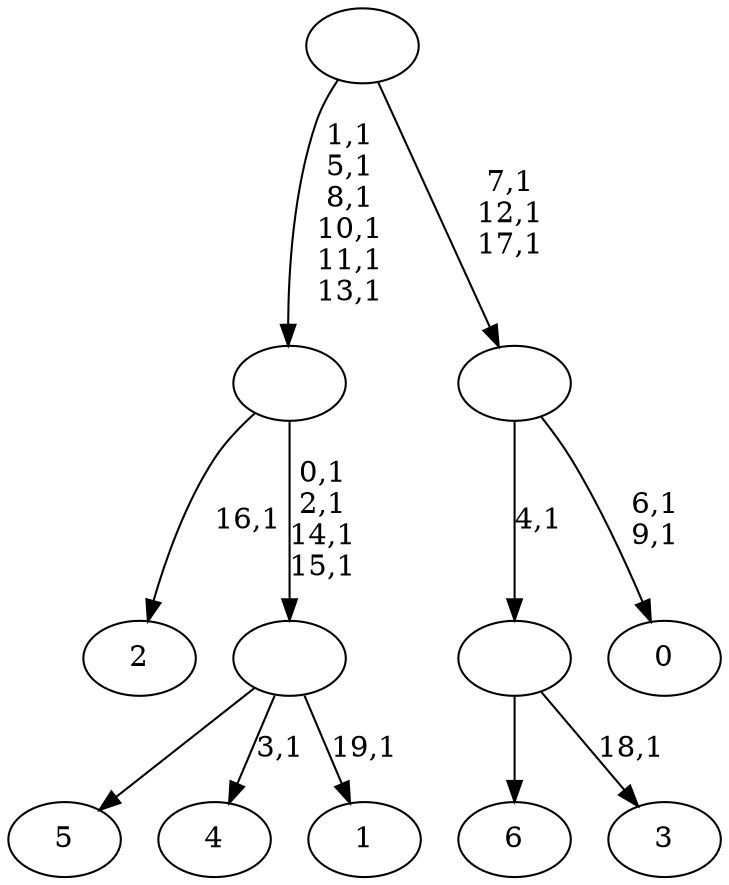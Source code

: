 digraph T {
	27 [label="6"]
	26 [label="5"]
	25 [label="4"]
	23 [label="3"]
	21 [label=""]
	20 [label="2"]
	18 [label="1"]
	16 [label=""]
	12 [label=""]
	6 [label="0"]
	3 [label=""]
	0 [label=""]
	21 -> 23 [label="18,1"]
	21 -> 27 [label=""]
	16 -> 18 [label="19,1"]
	16 -> 25 [label="3,1"]
	16 -> 26 [label=""]
	12 -> 16 [label="0,1\n2,1\n14,1\n15,1"]
	12 -> 20 [label="16,1"]
	3 -> 6 [label="6,1\n9,1"]
	3 -> 21 [label="4,1"]
	0 -> 3 [label="7,1\n12,1\n17,1"]
	0 -> 12 [label="1,1\n5,1\n8,1\n10,1\n11,1\n13,1"]
}
